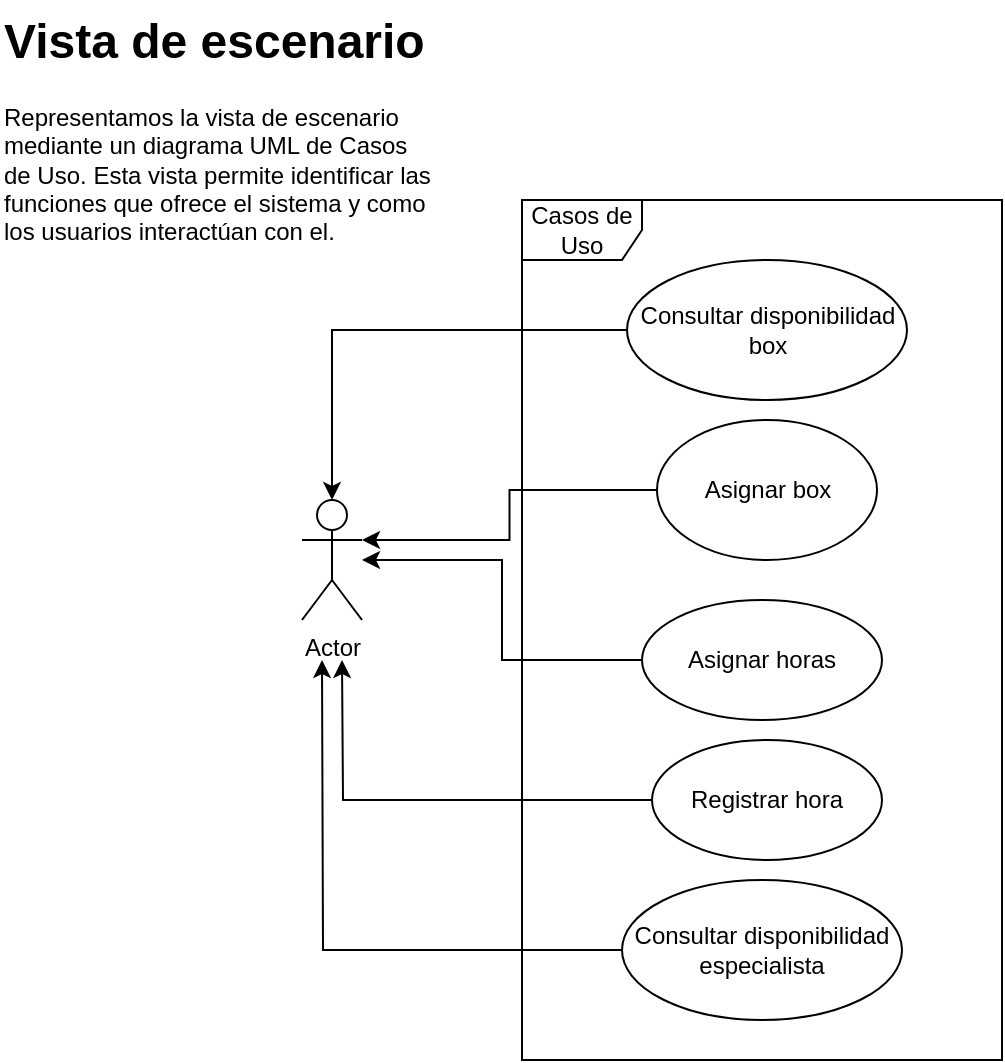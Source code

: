 <mxfile version="24.6.4" type="device" pages="5">
  <diagram name="Vista de escenario" id="qyED6pa6yuB83T3-g72l">
    <mxGraphModel dx="1434" dy="746" grid="1" gridSize="10" guides="1" tooltips="1" connect="1" arrows="1" fold="1" page="1" pageScale="1" pageWidth="827" pageHeight="1169" math="0" shadow="0">
      <root>
        <mxCell id="0" />
        <mxCell id="1" parent="0" />
        <mxCell id="NtRCsBPrk44cufivsiNf-1" value="Actor" style="shape=umlActor;verticalLabelPosition=bottom;verticalAlign=top;html=1;outlineConnect=0;" vertex="1" parent="1">
          <mxGeometry x="170" y="280" width="30" height="60" as="geometry" />
        </mxCell>
        <mxCell id="NtRCsBPrk44cufivsiNf-3" value="Consultar disponibilidad box" style="ellipse;whiteSpace=wrap;html=1;" vertex="1" parent="1">
          <mxGeometry x="332.5" y="160" width="140" height="70" as="geometry" />
        </mxCell>
        <mxCell id="NtRCsBPrk44cufivsiNf-23" style="edgeStyle=orthogonalEdgeStyle;rounded=0;orthogonalLoop=1;jettySize=auto;html=1;entryX=1;entryY=0.333;entryDx=0;entryDy=0;entryPerimeter=0;" edge="1" parent="1" source="NtRCsBPrk44cufivsiNf-5" target="NtRCsBPrk44cufivsiNf-1">
          <mxGeometry relative="1" as="geometry">
            <mxPoint x="210" y="300" as="targetPoint" />
          </mxGeometry>
        </mxCell>
        <mxCell id="NtRCsBPrk44cufivsiNf-5" value="Asignar box" style="ellipse;whiteSpace=wrap;html=1;" vertex="1" parent="1">
          <mxGeometry x="347.5" y="240" width="110" height="70" as="geometry" />
        </mxCell>
        <mxCell id="NtRCsBPrk44cufivsiNf-24" style="edgeStyle=orthogonalEdgeStyle;rounded=0;orthogonalLoop=1;jettySize=auto;html=1;" edge="1" parent="1" source="NtRCsBPrk44cufivsiNf-7" target="NtRCsBPrk44cufivsiNf-1">
          <mxGeometry relative="1" as="geometry" />
        </mxCell>
        <mxCell id="NtRCsBPrk44cufivsiNf-7" value="Asignar horas" style="ellipse;whiteSpace=wrap;html=1;" vertex="1" parent="1">
          <mxGeometry x="340" y="330" width="120" height="60" as="geometry" />
        </mxCell>
        <mxCell id="NtRCsBPrk44cufivsiNf-8" value="Casos de Uso" style="shape=umlFrame;whiteSpace=wrap;html=1;pointerEvents=0;" vertex="1" parent="1">
          <mxGeometry x="280" y="130" width="240" height="430" as="geometry" />
        </mxCell>
        <mxCell id="NtRCsBPrk44cufivsiNf-9" style="edgeStyle=orthogonalEdgeStyle;rounded=0;orthogonalLoop=1;jettySize=auto;html=1;" edge="1" parent="1" source="NtRCsBPrk44cufivsiNf-10">
          <mxGeometry relative="1" as="geometry">
            <mxPoint x="190" y="360" as="targetPoint" />
          </mxGeometry>
        </mxCell>
        <mxCell id="NtRCsBPrk44cufivsiNf-10" value="Registrar hora" style="ellipse;whiteSpace=wrap;html=1;" vertex="1" parent="1">
          <mxGeometry x="345" y="400" width="115" height="60" as="geometry" />
        </mxCell>
        <mxCell id="NtRCsBPrk44cufivsiNf-21" style="edgeStyle=orthogonalEdgeStyle;rounded=0;orthogonalLoop=1;jettySize=auto;html=1;" edge="1" parent="1" source="NtRCsBPrk44cufivsiNf-12">
          <mxGeometry relative="1" as="geometry">
            <mxPoint x="180" y="360" as="targetPoint" />
          </mxGeometry>
        </mxCell>
        <mxCell id="NtRCsBPrk44cufivsiNf-12" value="Consultar disponibilidad especialista" style="ellipse;whiteSpace=wrap;html=1;" vertex="1" parent="1">
          <mxGeometry x="330" y="470" width="140" height="70" as="geometry" />
        </mxCell>
        <mxCell id="NtRCsBPrk44cufivsiNf-25" style="edgeStyle=orthogonalEdgeStyle;rounded=0;orthogonalLoop=1;jettySize=auto;html=1;entryX=0.5;entryY=0;entryDx=0;entryDy=0;entryPerimeter=0;" edge="1" parent="1" source="NtRCsBPrk44cufivsiNf-3" target="NtRCsBPrk44cufivsiNf-1">
          <mxGeometry relative="1" as="geometry" />
        </mxCell>
        <mxCell id="MhExbYlvTOZj1tLyuXYD-1" value="&lt;h1 style=&quot;margin-top: 0px;&quot;&gt;Vista de escenario&lt;/h1&gt;&lt;p&gt;Representamos la vista de escenario mediante un diagrama UML de Casos de Uso. Esta vista permite identificar las funciones que ofrece el sistema y como los usuarios interactúan con el.&lt;/p&gt;" style="text;html=1;whiteSpace=wrap;overflow=hidden;rounded=0;" vertex="1" parent="1">
          <mxGeometry x="19" y="30" width="220" height="120" as="geometry" />
        </mxCell>
      </root>
    </mxGraphModel>
  </diagram>
  <diagram name="Vista logica" id="6ReFScCXDBh5efwLtdEI">
    <mxGraphModel dx="1434" dy="-423" grid="1" gridSize="10" guides="1" tooltips="1" connect="1" arrows="1" fold="1" page="1" pageScale="1" pageWidth="827" pageHeight="1169" math="0" shadow="0">
      <root>
        <mxCell id="0" />
        <mxCell id="1" parent="0" />
        <mxCell id="NdadWqpD9JSSpwL6CNBm-1" value="&lt;h1 style=&quot;margin-top: 0px;&quot;&gt;Vista lógica&lt;/h1&gt;&lt;p&gt;Representamos la vista lógica mediante un diagrama UML de clases. Esta vista permite identificar la estructura del sistema y su operación, lo que es de utilidad para el usuario final.&lt;/p&gt;" style="text;html=1;whiteSpace=wrap;overflow=hidden;rounded=0;" vertex="1" parent="1">
          <mxGeometry x="30" y="1200" width="220" height="120" as="geometry" />
        </mxCell>
        <mxCell id="TafYUoUx0hibfP_FrU5n-1" value="&lt;p style=&quot;margin:0px;margin-top:4px;text-align:center;&quot;&gt;&lt;b&gt;Especialista&lt;/b&gt;&lt;/p&gt;&lt;hr size=&quot;1&quot; style=&quot;border-style:solid;&quot;&gt;&lt;p style=&quot;margin:0px;margin-left:4px;&quot;&gt;+ id_especialista&lt;/p&gt;&lt;p style=&quot;margin:0px;margin-left:4px;&quot;&gt;+ nombre_especialista&lt;br&gt;&lt;/p&gt;&lt;p style=&quot;margin:0px;margin-left:4px;&quot;&gt;+ teléfono&lt;br&gt;&lt;/p&gt;&lt;p style=&quot;margin:0px;margin-left:4px;&quot;&gt;+ dirección&lt;/p&gt;&lt;hr size=&quot;1&quot; style=&quot;border-style:solid;&quot;&gt;&lt;p style=&quot;margin:0px;margin-left:4px;&quot;&gt;+ asignar_especialista&lt;/p&gt;" style="verticalAlign=top;align=left;overflow=fill;html=1;whiteSpace=wrap;" vertex="1" parent="1">
          <mxGeometry x="70" y="1515" width="160" height="130" as="geometry" />
        </mxCell>
        <mxCell id="TafYUoUx0hibfP_FrU5n-2" value="&lt;p style=&quot;margin:0px;margin-top:4px;text-align:center;&quot;&gt;&lt;b&gt;Box&lt;/b&gt;&lt;/p&gt;&lt;hr size=&quot;1&quot; style=&quot;border-style:solid;&quot;&gt;&lt;p style=&quot;margin:0px;margin-left:4px;&quot;&gt;+ cod_box&lt;/p&gt;&lt;p style=&quot;margin:0px;margin-left:4px;&quot;&gt;+ descripción&lt;/p&gt;&lt;p style=&quot;margin:0px;margin-left:4px;&quot;&gt;+ stock&lt;/p&gt;&lt;hr size=&quot;1&quot; style=&quot;border-style:solid;&quot;&gt;&lt;p style=&quot;margin:0px;margin-left:4px;&quot;&gt;+ consultar_box&lt;/p&gt;&lt;p style=&quot;margin:0px;margin-left:4px;&quot;&gt;+ confirmar_box&lt;/p&gt;&lt;p style=&quot;margin:0px;margin-left:4px;&quot;&gt;&lt;br&gt;&lt;/p&gt;" style="verticalAlign=top;align=left;overflow=fill;html=1;whiteSpace=wrap;rotation=0;" vertex="1" parent="1">
          <mxGeometry x="290" y="1520" width="160" height="130" as="geometry" />
        </mxCell>
        <mxCell id="TafYUoUx0hibfP_FrU5n-3" value="&lt;p style=&quot;margin:0px;margin-top:4px;text-align:center;&quot;&gt;&lt;b&gt;Especialidades&lt;/b&gt;&lt;/p&gt;&lt;hr size=&quot;1&quot; style=&quot;border-style:solid;&quot;&gt;&lt;p style=&quot;margin:0px;margin-left:4px;&quot;&gt;+ cod_especialidad&lt;/p&gt;&lt;p style=&quot;margin:0px;margin-left:4px;&quot;&gt;+ coordinador_equipo&lt;/p&gt;&lt;p style=&quot;margin:0px;margin-left:4px;&quot;&gt;+ subespecialidad&lt;/p&gt;&lt;p style=&quot;margin:0px;margin-left:4px;&quot;&gt;+ jefe_equipo&lt;/p&gt;&lt;p style=&quot;margin:0px;margin-left:4px;&quot;&gt;+ teléfono&lt;/p&gt;&lt;p style=&quot;margin:0px;margin-left:4px;&quot;&gt;+ email&lt;/p&gt;&lt;hr size=&quot;1&quot; style=&quot;border-style:solid;&quot;&gt;&lt;p style=&quot;margin:0px;margin-left:4px;&quot;&gt;&lt;br&gt;&lt;/p&gt;&lt;p style=&quot;margin:0px;margin-left:4px;&quot;&gt;&lt;br&gt;&lt;/p&gt;" style="verticalAlign=top;align=left;overflow=fill;html=1;whiteSpace=wrap;rotation=0;" vertex="1" parent="1">
          <mxGeometry x="500" y="1520" width="160" height="140" as="geometry" />
        </mxCell>
        <mxCell id="jt9bM7gSY0gXRp1uxEKW-1" value="&lt;p style=&quot;margin:0px;margin-top:4px;text-align:center;&quot;&gt;&lt;b&gt;Ofertas&lt;/b&gt;&lt;/p&gt;&lt;hr size=&quot;1&quot; style=&quot;border-style:solid;&quot;&gt;&lt;p style=&quot;margin:0px;margin-left:4px;&quot;&gt;+ rut&lt;/p&gt;&lt;p style=&quot;margin:0px;margin-left:4px;&quot;&gt;+ nombre&lt;/p&gt;&lt;p style=&quot;margin:0px;margin-left:4px;&quot;&gt;+ especialidad&lt;/p&gt;&lt;p style=&quot;margin:0px;margin-left:4px;&quot;&gt;+&lt;/p&gt;&lt;hr size=&quot;1&quot; style=&quot;border-style:solid;&quot;&gt;&lt;p style=&quot;margin:0px;margin-left:4px;&quot;&gt;&lt;br&gt;&lt;/p&gt;&lt;p style=&quot;margin:0px;margin-left:4px;&quot;&gt;&lt;br&gt;&lt;/p&gt;" style="verticalAlign=top;align=left;overflow=fill;html=1;whiteSpace=wrap;rotation=0;" vertex="1" parent="1">
          <mxGeometry x="70" y="1670" width="160" height="200" as="geometry" />
        </mxCell>
      </root>
    </mxGraphModel>
  </diagram>
  <diagram id="m3ZonsD115gjTfZa3ZTS" name="Vista de despliegue">
    <mxGraphModel dx="1434" dy="-423" grid="1" gridSize="10" guides="1" tooltips="1" connect="1" arrows="1" fold="1" page="1" pageScale="1" pageWidth="827" pageHeight="1169" math="0" shadow="0">
      <root>
        <mxCell id="0" />
        <mxCell id="1" parent="0" />
        <mxCell id="50mwOAg9GN1sT4oo5lEn-1" value="&lt;h1 style=&quot;margin-top: 0px;&quot;&gt;Vista de despliegue&lt;/h1&gt;&lt;p&gt;Representamos la vista de despliegue mediante un diagrama UML de componentes. Esta vista permite identificar los componentes principales del sistema y cómo se relacionan entre sí.&lt;br&gt;&lt;/p&gt;" style="text;html=1;whiteSpace=wrap;overflow=hidden;rounded=0;" vertex="1" parent="1">
          <mxGeometry x="490" y="1190" width="230" height="130" as="geometry" />
        </mxCell>
      </root>
    </mxGraphModel>
  </diagram>
  <diagram id="xwywt2fvEoFtD_FwpdQG" name="Vista física">
    <mxGraphModel dx="1434" dy="746" grid="1" gridSize="10" guides="1" tooltips="1" connect="1" arrows="1" fold="1" page="1" pageScale="1" pageWidth="827" pageHeight="1169" math="0" shadow="0">
      <root>
        <mxCell id="0" />
        <mxCell id="1" parent="0" />
        <mxCell id="1oQC61xuntgLoXNBbXqD-1" value="&lt;h1 style=&quot;margin-top: 0px;&quot;&gt;Vista Física&lt;/h1&gt;&lt;p&gt;Representamos a vista física mediante un Diagrama de despliegue. Esta vista permite identificar&amp;nbsp;&lt;span style=&quot;background-color: initial;&quot;&gt;donde sera&lt;/span&gt;&lt;span style=&quot;background-color: initial;&quot;&gt;&amp;nbsp;toda la infraestructura física.&amp;nbsp;&lt;/span&gt;&lt;/p&gt;" style="text;html=1;whiteSpace=wrap;overflow=hidden;rounded=0;" vertex="1" parent="1">
          <mxGeometry x="29" y="40" width="220" height="120" as="geometry" />
        </mxCell>
        <mxCell id="zvTXo1lupwwpCnJlEoSu-1" style="edgeStyle=orthogonalEdgeStyle;rounded=0;orthogonalLoop=1;jettySize=auto;html=1;exitX=0;exitY=0;exitDx=55;exitDy=0;exitPerimeter=0;" edge="1" parent="1" source="zvTXo1lupwwpCnJlEoSu-3">
          <mxGeometry relative="1" as="geometry">
            <mxPoint x="509" y="325" as="targetPoint" />
            <Array as="points">
              <mxPoint x="360" y="315" />
              <mxPoint x="360" y="326" />
            </Array>
          </mxGeometry>
        </mxCell>
        <mxCell id="zvTXo1lupwwpCnJlEoSu-2" value="&lt;font style=&quot;font-size: 13px;&quot;&gt;INTERNET&lt;/font&gt;" style="edgeLabel;html=1;align=center;verticalAlign=middle;resizable=0;points=[];" vertex="1" connectable="0" parent="zvTXo1lupwwpCnJlEoSu-1">
          <mxGeometry x="0.291" y="-3" relative="1" as="geometry">
            <mxPoint x="-21" y="-19" as="offset" />
          </mxGeometry>
        </mxCell>
        <mxCell id="zvTXo1lupwwpCnJlEoSu-3" value="Usuario&lt;span style=&quot;white-space: pre;&quot;&gt;&#x9;&lt;/span&gt;&lt;span style=&quot;white-space: pre;&quot;&gt;&#x9;&lt;/span&gt;&lt;div&gt;&lt;br&gt;&lt;/div&gt;&lt;div&gt;&lt;br&gt;&lt;/div&gt;" style="verticalAlign=top;align=left;spacingTop=8;spacingLeft=2;spacingRight=12;shape=cube;size=10;direction=south;fontStyle=4;html=1;whiteSpace=wrap;" vertex="1" parent="1">
          <mxGeometry x="119" y="260" width="180" height="160" as="geometry" />
        </mxCell>
        <mxCell id="zvTXo1lupwwpCnJlEoSu-4" value="Servidor DB&amp;nbsp;" style="verticalAlign=top;align=left;spacingTop=8;spacingLeft=2;spacingRight=12;shape=cube;size=10;direction=south;fontStyle=4;html=1;whiteSpace=wrap;" vertex="1" parent="1">
          <mxGeometry x="513" y="170" width="187" height="370" as="geometry" />
        </mxCell>
        <mxCell id="zvTXo1lupwwpCnJlEoSu-5" value="navegador internet" style="shape=module;align=left;spacingLeft=20;align=center;verticalAlign=top;whiteSpace=wrap;html=1;" vertex="1" parent="1">
          <mxGeometry x="149" y="315" width="100" height="50" as="geometry" />
        </mxCell>
        <mxCell id="zvTXo1lupwwpCnJlEoSu-8" value="&lt;div&gt;&lt;span style=&quot;background-color: initial;&quot;&gt;Microsoft&lt;/span&gt;&lt;br&gt;&lt;/div&gt;" style="shape=module;align=left;spacingLeft=20;align=center;verticalAlign=top;whiteSpace=wrap;html=1;" vertex="1" parent="1">
          <mxGeometry x="539" y="230" width="100" height="50" as="geometry" />
        </mxCell>
        <mxCell id="zvTXo1lupwwpCnJlEoSu-9" value="&lt;div&gt;&lt;span style=&quot;background-color: initial;&quot;&gt;Apache&lt;/span&gt;&lt;br&gt;&lt;/div&gt;" style="shape=module;align=left;spacingLeft=20;align=center;verticalAlign=top;whiteSpace=wrap;html=1;" vertex="1" parent="1">
          <mxGeometry x="539" y="290" width="100" height="50" as="geometry" />
        </mxCell>
        <mxCell id="zvTXo1lupwwpCnJlEoSu-10" value="&lt;div&gt;&lt;span style=&quot;background-color: initial;&quot;&gt;MySQL&lt;/span&gt;&lt;br&gt;&lt;/div&gt;" style="shape=module;align=left;spacingLeft=20;align=center;verticalAlign=top;whiteSpace=wrap;html=1;" vertex="1" parent="1">
          <mxGeometry x="539" y="350" width="100" height="50" as="geometry" />
        </mxCell>
        <mxCell id="zvTXo1lupwwpCnJlEoSu-11" value="&lt;div&gt;&lt;span style=&quot;background-color: initial;&quot;&gt;Php&lt;/span&gt;&lt;br&gt;&lt;/div&gt;" style="shape=module;align=left;spacingLeft=20;align=center;verticalAlign=top;whiteSpace=wrap;html=1;" vertex="1" parent="1">
          <mxGeometry x="539" y="410" width="100" height="50" as="geometry" />
        </mxCell>
        <mxCell id="zvTXo1lupwwpCnJlEoSu-12" value="&lt;div&gt;&lt;span style=&quot;background-color: initial;&quot;&gt;https&lt;/span&gt;&lt;br&gt;&lt;/div&gt;" style="shape=module;align=left;spacingLeft=20;align=center;verticalAlign=top;whiteSpace=wrap;html=1;" vertex="1" parent="1">
          <mxGeometry x="539" y="470" width="100" height="50" as="geometry" />
        </mxCell>
      </root>
    </mxGraphModel>
  </diagram>
  <diagram id="anGcT0emUSLDtLlblFwh" name="Vista de procesos">
    <mxGraphModel dx="989" dy="514" grid="1" gridSize="10" guides="1" tooltips="1" connect="1" arrows="1" fold="1" page="1" pageScale="1" pageWidth="827" pageHeight="1169" math="0" shadow="0">
      <root>
        <mxCell id="0" />
        <mxCell id="1" parent="0" />
        <mxCell id="HJrvIiCZRH7YxBNrtyu0-1" value="Usuario&lt;div&gt;&lt;br&gt;&lt;/div&gt;" style="shape=umlActor;verticalLabelPosition=bottom;verticalAlign=top;html=1;" vertex="1" parent="1">
          <mxGeometry x="70" y="210" width="30" height="60" as="geometry" />
        </mxCell>
        <mxCell id="HJrvIiCZRH7YxBNrtyu0-2" value="" style="html=1;points=[[0,0,0,0,5],[0,1,0,0,-5],[1,0,0,0,5],[1,1,0,0,-5]];perimeter=orthogonalPerimeter;outlineConnect=0;targetShapes=umlLifeline;portConstraint=eastwest;newEdgeStyle={&quot;curved&quot;:0,&quot;rounded&quot;:0};" vertex="1" parent="1">
          <mxGeometry x="190" y="310" width="10" height="90" as="geometry" />
        </mxCell>
        <mxCell id="HJrvIiCZRH7YxBNrtyu0-3" value="" style="html=1;points=[[0,0,0,0,5],[0,1,0,0,-5],[1,0,0,0,5],[1,1,0,0,-5]];perimeter=orthogonalPerimeter;outlineConnect=0;targetShapes=umlLifeline;portConstraint=eastwest;newEdgeStyle={&quot;curved&quot;:0,&quot;rounded&quot;:0};" vertex="1" parent="1">
          <mxGeometry x="80" y="310" width="10" height="90" as="geometry" />
        </mxCell>
        <mxCell id="HJrvIiCZRH7YxBNrtyu0-4" value="" style="html=1;points=[[0,0,0,0,5],[0,1,0,0,-5],[1,0,0,0,5],[1,1,0,0,-5]];perimeter=orthogonalPerimeter;outlineConnect=0;targetShapes=umlLifeline;portConstraint=eastwest;newEdgeStyle={&quot;curved&quot;:0,&quot;rounded&quot;:0};" vertex="1" parent="1">
          <mxGeometry x="330" y="320" width="10" height="80" as="geometry" />
        </mxCell>
        <mxCell id="HJrvIiCZRH7YxBNrtyu0-6" value="consultar_box" style="html=1;verticalAlign=bottom;endArrow=block;curved=0;rounded=0;entryX=0;entryY=0;entryDx=0;entryDy=5;entryPerimeter=0;" edge="1" parent="1" source="HJrvIiCZRH7YxBNrtyu0-3" target="HJrvIiCZRH7YxBNrtyu0-2">
          <mxGeometry width="80" relative="1" as="geometry">
            <mxPoint x="110" y="290" as="sourcePoint" />
            <mxPoint x="190" y="290" as="targetPoint" />
          </mxGeometry>
        </mxCell>
        <mxCell id="HJrvIiCZRH7YxBNrtyu0-7" value="asignar_especialista" style="html=1;verticalAlign=bottom;endArrow=block;curved=0;rounded=0;" edge="1" parent="1" target="HJrvIiCZRH7YxBNrtyu0-4">
          <mxGeometry width="80" relative="1" as="geometry">
            <mxPoint x="200" y="320" as="sourcePoint" />
            <mxPoint x="310" y="320" as="targetPoint" />
            <mxPoint as="offset" />
          </mxGeometry>
        </mxCell>
        <mxCell id="HJrvIiCZRH7YxBNrtyu0-9" value="&lt;h1 style=&quot;margin-top: 0px;&quot;&gt;Vista de procesos&lt;/h1&gt;&lt;p&gt;Representamos la vista de procesos mediante un diagrama UML de secuencia. Esta vista permite identificar como se llevan a cabos las tareas y como fluye la información entre ellas&lt;/p&gt;" style="text;html=1;whiteSpace=wrap;overflow=hidden;rounded=0;" vertex="1" parent="1">
          <mxGeometry x="30" y="20" width="220" height="120" as="geometry" />
        </mxCell>
        <mxCell id="87T_6Iy5gAR6g1AFsu1Z-2" value="" style="endArrow=none;dashed=1;html=1;rounded=0;" edge="1" parent="1">
          <mxGeometry width="50" height="50" relative="1" as="geometry">
            <mxPoint x="85.24" y="310" as="sourcePoint" />
            <mxPoint x="84.76" y="290" as="targetPoint" />
          </mxGeometry>
        </mxCell>
        <mxCell id="87T_6Iy5gAR6g1AFsu1Z-3" value="" style="endArrow=none;dashed=1;html=1;rounded=0;entryX=0.5;entryY=1;entryDx=0;entryDy=0;" edge="1" parent="1" target="87T_6Iy5gAR6g1AFsu1Z-5">
          <mxGeometry width="50" height="50" relative="1" as="geometry">
            <mxPoint x="195.25" y="310" as="sourcePoint" />
            <mxPoint x="194.75" y="270" as="targetPoint" />
          </mxGeometry>
        </mxCell>
        <mxCell id="87T_6Iy5gAR6g1AFsu1Z-4" value="" style="endArrow=none;dashed=1;html=1;rounded=0;entryX=0.5;entryY=1;entryDx=0;entryDy=0;" edge="1" parent="1">
          <mxGeometry width="50" height="50" relative="1" as="geometry">
            <mxPoint x="334.83" y="320" as="sourcePoint" />
            <mxPoint x="334.58" y="260" as="targetPoint" />
          </mxGeometry>
        </mxCell>
        <mxCell id="87T_6Iy5gAR6g1AFsu1Z-5" value="Objeto del dominio: Box" style="html=1;align=center;verticalAlign=middle;dashed=0;whiteSpace=wrap;" vertex="1" parent="1">
          <mxGeometry x="140" y="225" width="110" height="40" as="geometry" />
        </mxCell>
        <mxCell id="87T_6Iy5gAR6g1AFsu1Z-6" value="Objeto del dominio: Especialista" style="html=1;align=center;verticalAlign=middle;dashed=0;whiteSpace=wrap;" vertex="1" parent="1">
          <mxGeometry x="280" y="225" width="110" height="40" as="geometry" />
        </mxCell>
        <mxCell id="87T_6Iy5gAR6g1AFsu1Z-7" value="------" style="html=1;verticalAlign=bottom;endArrow=block;curved=0;rounded=0;" edge="1" parent="1">
          <mxGeometry x="-0.003" width="80" relative="1" as="geometry">
            <mxPoint x="340" y="330" as="sourcePoint" />
            <mxPoint x="450" y="330" as="targetPoint" />
            <mxPoint as="offset" />
          </mxGeometry>
        </mxCell>
        <mxCell id="87T_6Iy5gAR6g1AFsu1Z-8" value="confirmar_box" style="html=1;verticalAlign=bottom;endArrow=open;dashed=1;endSize=8;edgeStyle=elbowEdgeStyle;elbow=vertical;curved=0;rounded=0;" edge="1" parent="1">
          <mxGeometry relative="1" as="geometry">
            <mxPoint x="90" y="399.17" as="targetPoint" />
            <Array as="points">
              <mxPoint x="145" y="399.17" />
            </Array>
            <mxPoint x="190" y="400" as="sourcePoint" />
          </mxGeometry>
        </mxCell>
        <mxCell id="87T_6Iy5gAR6g1AFsu1Z-9" value="seleccionar_especialista" style="html=1;verticalAlign=bottom;endArrow=open;dashed=1;endSize=8;edgeStyle=elbowEdgeStyle;elbow=vertical;curved=0;rounded=0;" edge="1" parent="1" source="HJrvIiCZRH7YxBNrtyu0-4">
          <mxGeometry relative="1" as="geometry">
            <mxPoint x="200" y="399.17" as="targetPoint" />
            <Array as="points">
              <mxPoint x="245" y="399.17" />
            </Array>
            <mxPoint x="315" y="399.17" as="sourcePoint" />
            <mxPoint as="offset" />
          </mxGeometry>
        </mxCell>
        <mxCell id="87T_6Iy5gAR6g1AFsu1Z-10" value="" style="rounded=0;whiteSpace=wrap;html=1;" vertex="1" parent="1">
          <mxGeometry x="450" y="320" width="20.5" height="20" as="geometry" />
        </mxCell>
        <mxCell id="87T_6Iy5gAR6g1AFsu1Z-11" value="" style="endArrow=none;dashed=1;html=1;rounded=0;" edge="1" parent="1">
          <mxGeometry width="50" height="50" relative="1" as="geometry">
            <mxPoint x="460.08" y="320" as="sourcePoint" />
            <mxPoint x="460" y="270" as="targetPoint" />
          </mxGeometry>
        </mxCell>
        <mxCell id="87T_6Iy5gAR6g1AFsu1Z-12" value="Objeto del dominio:&amp;nbsp;" style="html=1;align=center;verticalAlign=middle;dashed=0;whiteSpace=wrap;" vertex="1" parent="1">
          <mxGeometry x="405.25" y="230" width="110" height="40" as="geometry" />
        </mxCell>
        <mxCell id="MCzsekqoAq80y8tPlUfl-1" value="Usuario&lt;div&gt;&lt;br&gt;&lt;/div&gt;" style="shape=umlActor;verticalLabelPosition=bottom;verticalAlign=top;html=1;" vertex="1" parent="1">
          <mxGeometry x="80" y="510" width="30" height="60" as="geometry" />
        </mxCell>
        <mxCell id="MCzsekqoAq80y8tPlUfl-2" value="" style="html=1;points=[[0,0,0,0,5],[0,1,0,0,-5],[1,0,0,0,5],[1,1,0,0,-5]];perimeter=orthogonalPerimeter;outlineConnect=0;targetShapes=umlLifeline;portConstraint=eastwest;newEdgeStyle={&quot;curved&quot;:0,&quot;rounded&quot;:0};" vertex="1" parent="1">
          <mxGeometry x="220" y="610" width="10" height="90" as="geometry" />
        </mxCell>
        <mxCell id="MCzsekqoAq80y8tPlUfl-3" value="" style="html=1;points=[[0,0,0,0,5],[0,1,0,0,-5],[1,0,0,0,5],[1,1,0,0,-5]];perimeter=orthogonalPerimeter;outlineConnect=0;targetShapes=umlLifeline;portConstraint=eastwest;newEdgeStyle={&quot;curved&quot;:0,&quot;rounded&quot;:0};" vertex="1" parent="1">
          <mxGeometry x="90" y="610" width="10" height="90" as="geometry" />
        </mxCell>
        <mxCell id="MCzsekqoAq80y8tPlUfl-4" value="" style="html=1;points=[[0,0,0,0,5],[0,1,0,0,-5],[1,0,0,0,5],[1,1,0,0,-5]];perimeter=orthogonalPerimeter;outlineConnect=0;targetShapes=umlLifeline;portConstraint=eastwest;newEdgeStyle={&quot;curved&quot;:0,&quot;rounded&quot;:0};" vertex="1" parent="1">
          <mxGeometry x="370" y="620" width="10" height="80" as="geometry" />
        </mxCell>
        <mxCell id="MCzsekqoAq80y8tPlUfl-5" value="consultar_especialista" style="html=1;verticalAlign=bottom;endArrow=block;curved=0;rounded=0;entryX=0;entryY=0;entryDx=0;entryDy=5;entryPerimeter=0;" edge="1" parent="1" source="MCzsekqoAq80y8tPlUfl-3" target="MCzsekqoAq80y8tPlUfl-2">
          <mxGeometry width="80" relative="1" as="geometry">
            <mxPoint x="120" y="590" as="sourcePoint" />
            <mxPoint x="200" y="590" as="targetPoint" />
            <mxPoint as="offset" />
          </mxGeometry>
        </mxCell>
        <mxCell id="MCzsekqoAq80y8tPlUfl-6" value="consultar_box" style="html=1;verticalAlign=bottom;endArrow=block;curved=0;rounded=0;" edge="1" parent="1" target="MCzsekqoAq80y8tPlUfl-4">
          <mxGeometry width="80" relative="1" as="geometry">
            <mxPoint x="230" y="620" as="sourcePoint" />
            <mxPoint x="320" y="620" as="targetPoint" />
            <mxPoint as="offset" />
          </mxGeometry>
        </mxCell>
        <mxCell id="MCzsekqoAq80y8tPlUfl-7" value="" style="endArrow=none;dashed=1;html=1;rounded=0;" edge="1" parent="1">
          <mxGeometry width="50" height="50" relative="1" as="geometry">
            <mxPoint x="95.24" y="610" as="sourcePoint" />
            <mxPoint x="94.76" y="590" as="targetPoint" />
          </mxGeometry>
        </mxCell>
        <mxCell id="MCzsekqoAq80y8tPlUfl-8" value="" style="endArrow=none;dashed=1;html=1;rounded=0;entryX=0.5;entryY=1;entryDx=0;entryDy=0;" edge="1" parent="1">
          <mxGeometry width="50" height="50" relative="1" as="geometry">
            <mxPoint x="224.96" y="610" as="sourcePoint" />
            <mxPoint x="224.71" y="565" as="targetPoint" />
          </mxGeometry>
        </mxCell>
        <mxCell id="MCzsekqoAq80y8tPlUfl-9" value="" style="endArrow=none;dashed=1;html=1;rounded=0;entryX=0.5;entryY=1;entryDx=0;entryDy=0;" edge="1" parent="1">
          <mxGeometry width="50" height="50" relative="1" as="geometry">
            <mxPoint x="374.96" y="620" as="sourcePoint" />
            <mxPoint x="374.71" y="560" as="targetPoint" />
          </mxGeometry>
        </mxCell>
        <mxCell id="MCzsekqoAq80y8tPlUfl-10" value="Objeto del dominio: Especialista" style="html=1;align=center;verticalAlign=middle;dashed=0;whiteSpace=wrap;" vertex="1" parent="1">
          <mxGeometry x="170" y="525" width="110" height="40" as="geometry" />
        </mxCell>
        <mxCell id="MCzsekqoAq80y8tPlUfl-11" value="Objeto del dominio: Box" style="html=1;align=center;verticalAlign=middle;dashed=0;whiteSpace=wrap;" vertex="1" parent="1">
          <mxGeometry x="320" y="525" width="110" height="40" as="geometry" />
        </mxCell>
        <mxCell id="MCzsekqoAq80y8tPlUfl-12" value="asignar_box" style="html=1;verticalAlign=bottom;endArrow=block;curved=0;rounded=0;" edge="1" parent="1">
          <mxGeometry width="80" relative="1" as="geometry">
            <mxPoint x="380" y="630" as="sourcePoint" />
            <mxPoint x="504.75" y="629.8" as="targetPoint" />
            <mxPoint as="offset" />
          </mxGeometry>
        </mxCell>
        <mxCell id="MCzsekqoAq80y8tPlUfl-13" value="confirmar_especialista" style="html=1;verticalAlign=bottom;endArrow=open;dashed=1;endSize=8;edgeStyle=elbowEdgeStyle;elbow=vertical;curved=0;rounded=0;" edge="1" parent="1" source="MCzsekqoAq80y8tPlUfl-2">
          <mxGeometry relative="1" as="geometry">
            <mxPoint x="100" y="699.17" as="targetPoint" />
            <Array as="points">
              <mxPoint x="155" y="699.17" />
            </Array>
            <mxPoint x="200" y="700" as="sourcePoint" />
          </mxGeometry>
        </mxCell>
        <mxCell id="MCzsekqoAq80y8tPlUfl-14" value="confirmar_box" style="html=1;verticalAlign=bottom;endArrow=open;dashed=1;endSize=8;edgeStyle=elbowEdgeStyle;elbow=vertical;curved=0;rounded=0;" edge="1" parent="1" source="MCzsekqoAq80y8tPlUfl-4">
          <mxGeometry relative="1" as="geometry">
            <mxPoint x="230" y="700" as="targetPoint" />
            <Array as="points">
              <mxPoint x="255" y="699.17" />
            </Array>
            <mxPoint x="325" y="699.17" as="sourcePoint" />
            <mxPoint as="offset" />
          </mxGeometry>
        </mxCell>
        <mxCell id="MCzsekqoAq80y8tPlUfl-15" value="" style="rounded=0;whiteSpace=wrap;html=1;" vertex="1" parent="1">
          <mxGeometry x="504.75" y="620" width="20.5" height="20" as="geometry" />
        </mxCell>
        <mxCell id="MCzsekqoAq80y8tPlUfl-16" value="" style="endArrow=none;dashed=1;html=1;rounded=0;" edge="1" parent="1">
          <mxGeometry width="50" height="50" relative="1" as="geometry">
            <mxPoint x="514.5" y="620" as="sourcePoint" />
            <mxPoint x="514.42" y="570" as="targetPoint" />
          </mxGeometry>
        </mxCell>
        <mxCell id="MCzsekqoAq80y8tPlUfl-17" value="Objeto del dominio:&amp;nbsp;&lt;div&gt;Box&lt;/div&gt;" style="html=1;align=center;verticalAlign=middle;dashed=0;whiteSpace=wrap;" vertex="1" parent="1">
          <mxGeometry x="460" y="530" width="110" height="40" as="geometry" />
        </mxCell>
      </root>
    </mxGraphModel>
  </diagram>
</mxfile>
